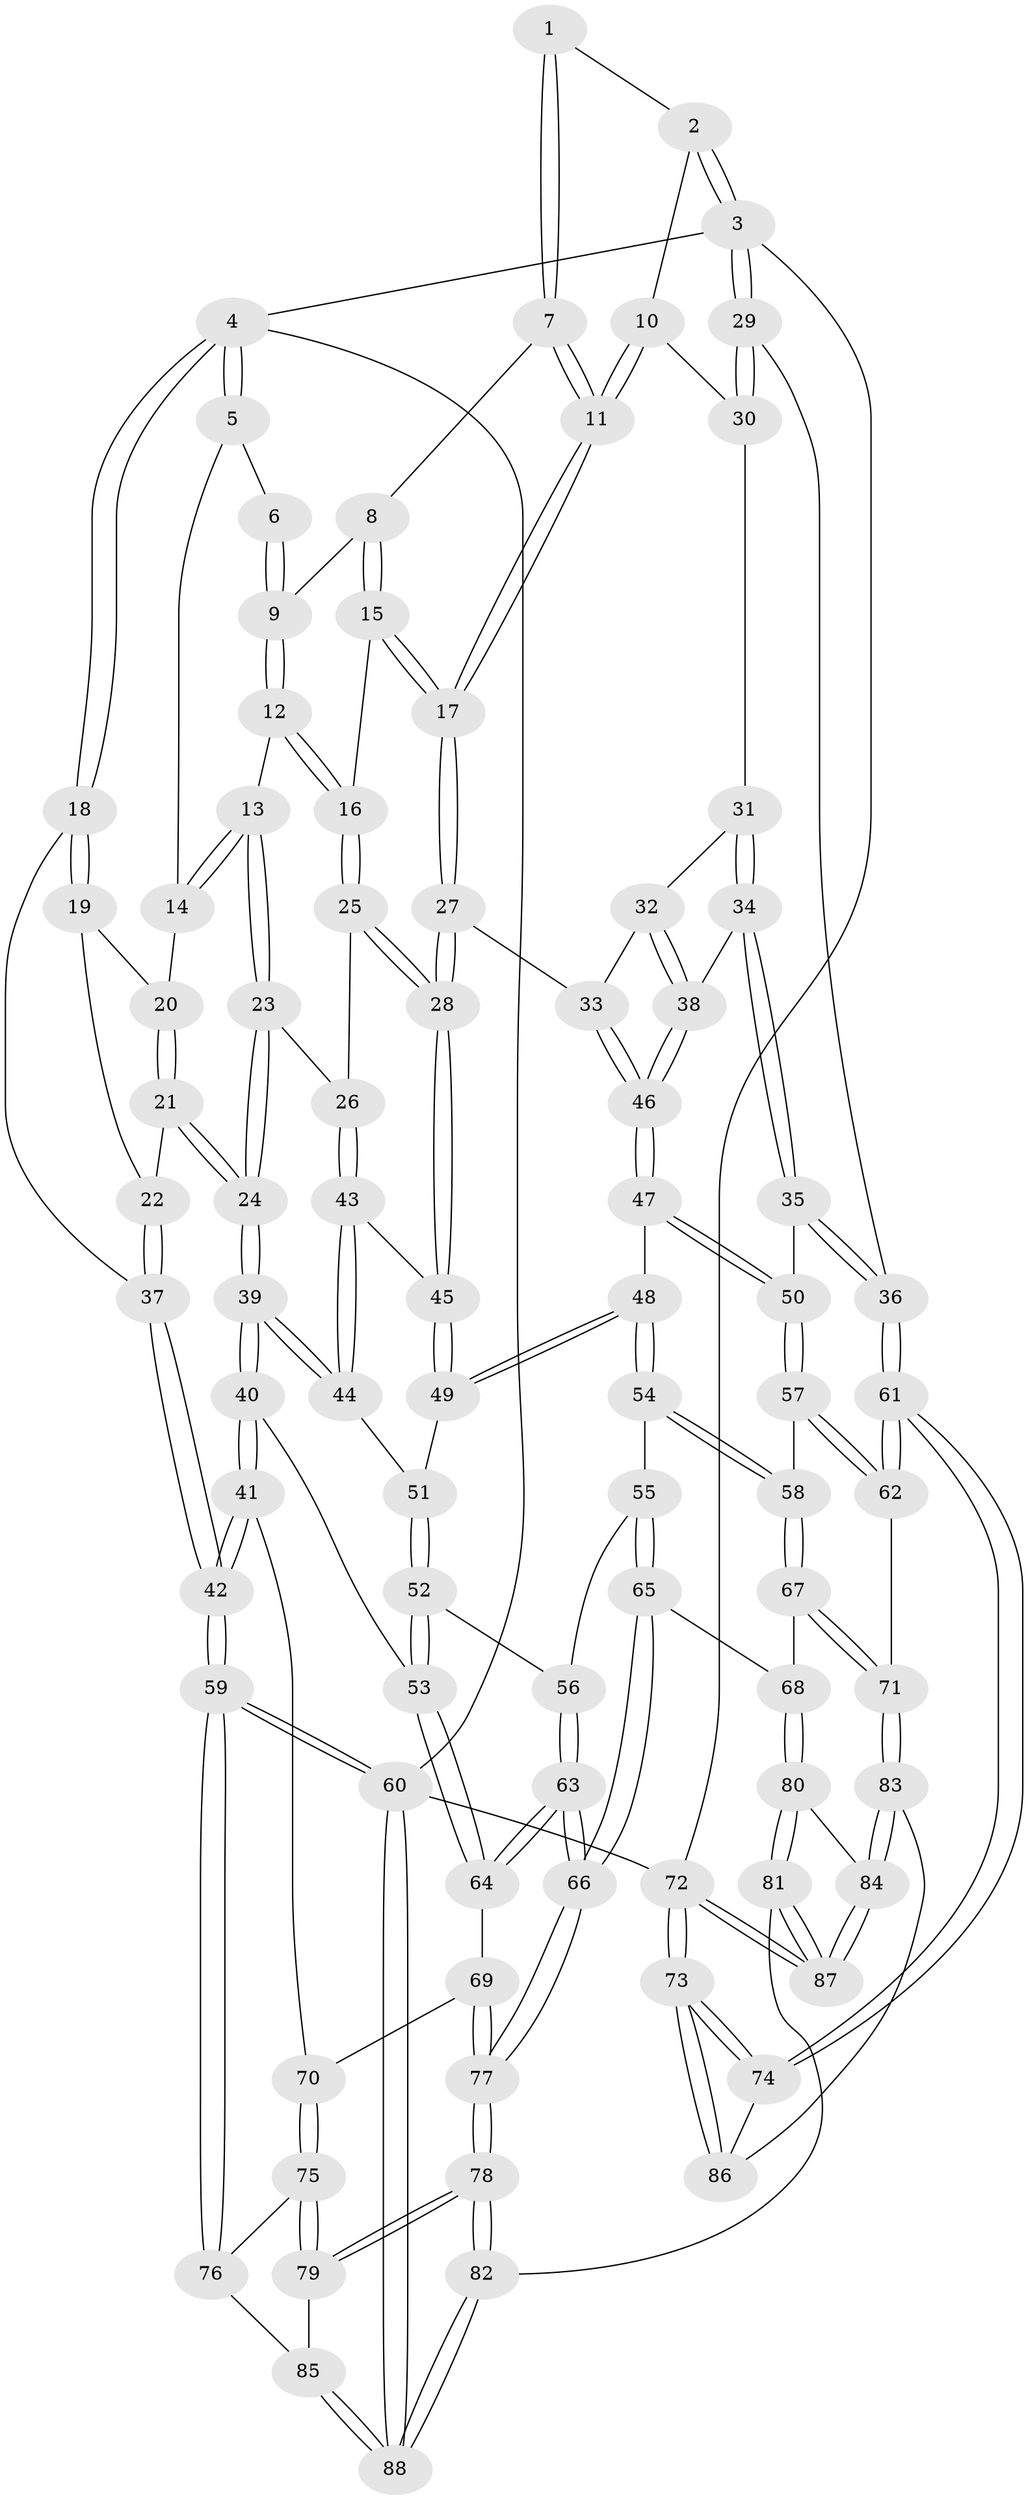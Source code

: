 // coarse degree distribution, {3: 0.21153846153846154, 5: 0.3269230769230769, 8: 0.019230769230769232, 4: 0.40384615384615385, 6: 0.038461538461538464}
// Generated by graph-tools (version 1.1) at 2025/24/03/03/25 07:24:32]
// undirected, 88 vertices, 217 edges
graph export_dot {
graph [start="1"]
  node [color=gray90,style=filled];
  1 [pos="+0.5839095691147974+0"];
  2 [pos="+0.8634248069822241+0"];
  3 [pos="+1+0"];
  4 [pos="+0+0"];
  5 [pos="+0.25624584264794764+0"];
  6 [pos="+0.44937349611111876+0"];
  7 [pos="+0.6154451895999933+0.030561859252593998"];
  8 [pos="+0.5424223102320923+0.0852785906516515"];
  9 [pos="+0.44926864674864947+0"];
  10 [pos="+0.8449473046014903+0.11838835275553698"];
  11 [pos="+0.7468424401239613+0.1529380804423948"];
  12 [pos="+0.41382470800690285+0.1515619531055311"];
  13 [pos="+0.39155458156688333+0.1514453588674553"];
  14 [pos="+0.24121201200919373+0.09706241559319724"];
  15 [pos="+0.5255175185078256+0.10905123190961831"];
  16 [pos="+0.42927495992930975+0.15981551384099638"];
  17 [pos="+0.6899092921916513+0.2190038789071941"];
  18 [pos="+0+0"];
  19 [pos="+0+0.0037024413663276005"];
  20 [pos="+0.21092425874733856+0.12175620178848022"];
  21 [pos="+0.15238767316283244+0.2480311915648738"];
  22 [pos="+0.11147579900811873+0.25141407642680064"];
  23 [pos="+0.32119803927347507+0.2788393499572088"];
  24 [pos="+0.2014897844180937+0.3197706756957492"];
  25 [pos="+0.46230328192608744+0.21818857189741708"];
  26 [pos="+0.39111706519819883+0.3385373267546813"];
  27 [pos="+0.6649630757617895+0.2668298306634246"];
  28 [pos="+0.5911934015332342+0.30515607880757645"];
  29 [pos="+1+0.22508993047754944"];
  30 [pos="+0.8466756466705841+0.1195807791022411"];
  31 [pos="+0.8604293245330175+0.22236165241383685"];
  32 [pos="+0.8170273077150562+0.3415421612505109"];
  33 [pos="+0.6665372096625677+0.2685453356888659"];
  34 [pos="+0.9200603220468166+0.3537240574804292"];
  35 [pos="+1+0.44623594920308585"];
  36 [pos="+1+0.4401870424680752"];
  37 [pos="+0+0.3783734788810992"];
  38 [pos="+0.8308804956312443+0.36783896704885366"];
  39 [pos="+0.23363587701984112+0.4748408864390258"];
  40 [pos="+0.2089109283935379+0.5256642545111784"];
  41 [pos="+0.13195493981852807+0.5895999288974613"];
  42 [pos="+0+0.5346953282863494"];
  43 [pos="+0.39112182590498656+0.33898699318799796"];
  44 [pos="+0.37341705927715835+0.42470963470569745"];
  45 [pos="+0.5775813330509035+0.3435088955562092"];
  46 [pos="+0.7763523149511422+0.4701267574943717"];
  47 [pos="+0.7760528130076308+0.5113642937872355"];
  48 [pos="+0.7198335458471651+0.525077716785896"];
  49 [pos="+0.5524332822119867+0.45073320072750417"];
  50 [pos="+0.8422438926797897+0.5473572776342387"];
  51 [pos="+0.5227600839730645+0.4714118935191201"];
  52 [pos="+0.5000832774228162+0.5699371263117885"];
  53 [pos="+0.4281263893215028+0.6286917446390263"];
  54 [pos="+0.670591857249745+0.6199762190336224"];
  55 [pos="+0.6096983832455979+0.6541227230301899"];
  56 [pos="+0.5887888908536741+0.6479791660888659"];
  57 [pos="+0.8478559941675464+0.6309236944195441"];
  58 [pos="+0.7304120158002511+0.6996413664078897"];
  59 [pos="+0+0.8051970211388808"];
  60 [pos="+0+1"];
  61 [pos="+1+0.7491491423352659"];
  62 [pos="+0.9170772901032213+0.7706995770008864"];
  63 [pos="+0.46181174618974874+0.7888878328336478"];
  64 [pos="+0.4273149918089647+0.6524222197022409"];
  65 [pos="+0.6352738711775608+0.7717877111765663"];
  66 [pos="+0.46165326966259207+0.8576648512900763"];
  67 [pos="+0.7128992528899647+0.7888362089347878"];
  68 [pos="+0.7086638106963289+0.7895191968057101"];
  69 [pos="+0.26017858743916744+0.7374108855578074"];
  70 [pos="+0.14689670166680152+0.6360060477005519"];
  71 [pos="+0.8418718720652419+0.8457713873231718"];
  72 [pos="+1+1"];
  73 [pos="+1+1"];
  74 [pos="+1+1"];
  75 [pos="+0.10616673220814415+0.8061917292313076"];
  76 [pos="+0.09532369387858208+0.8166582339289427"];
  77 [pos="+0.40638293005246856+0.9679791034442264"];
  78 [pos="+0.4039730171649909+0.9932535958124743"];
  79 [pos="+0.18932592949233432+0.8731947016419025"];
  80 [pos="+0.6067071489467294+1"];
  81 [pos="+0.48978785879245135+1"];
  82 [pos="+0.419692631597998+1"];
  83 [pos="+0.8416600487930461+0.8494184602628896"];
  84 [pos="+0.8387768106128357+0.8671204384130643"];
  85 [pos="+0.04378242591508325+0.9723199409705635"];
  86 [pos="+0.9199475559783712+0.8929874640320212"];
  87 [pos="+0.9706887613524673+1"];
  88 [pos="+0+1"];
  1 -- 2;
  1 -- 7;
  1 -- 7;
  2 -- 3;
  2 -- 3;
  2 -- 10;
  3 -- 4;
  3 -- 29;
  3 -- 29;
  3 -- 72;
  4 -- 5;
  4 -- 5;
  4 -- 18;
  4 -- 18;
  4 -- 60;
  5 -- 6;
  5 -- 14;
  6 -- 9;
  6 -- 9;
  7 -- 8;
  7 -- 11;
  7 -- 11;
  8 -- 9;
  8 -- 15;
  8 -- 15;
  9 -- 12;
  9 -- 12;
  10 -- 11;
  10 -- 11;
  10 -- 30;
  11 -- 17;
  11 -- 17;
  12 -- 13;
  12 -- 16;
  12 -- 16;
  13 -- 14;
  13 -- 14;
  13 -- 23;
  13 -- 23;
  14 -- 20;
  15 -- 16;
  15 -- 17;
  15 -- 17;
  16 -- 25;
  16 -- 25;
  17 -- 27;
  17 -- 27;
  18 -- 19;
  18 -- 19;
  18 -- 37;
  19 -- 20;
  19 -- 22;
  20 -- 21;
  20 -- 21;
  21 -- 22;
  21 -- 24;
  21 -- 24;
  22 -- 37;
  22 -- 37;
  23 -- 24;
  23 -- 24;
  23 -- 26;
  24 -- 39;
  24 -- 39;
  25 -- 26;
  25 -- 28;
  25 -- 28;
  26 -- 43;
  26 -- 43;
  27 -- 28;
  27 -- 28;
  27 -- 33;
  28 -- 45;
  28 -- 45;
  29 -- 30;
  29 -- 30;
  29 -- 36;
  30 -- 31;
  31 -- 32;
  31 -- 34;
  31 -- 34;
  32 -- 33;
  32 -- 38;
  32 -- 38;
  33 -- 46;
  33 -- 46;
  34 -- 35;
  34 -- 35;
  34 -- 38;
  35 -- 36;
  35 -- 36;
  35 -- 50;
  36 -- 61;
  36 -- 61;
  37 -- 42;
  37 -- 42;
  38 -- 46;
  38 -- 46;
  39 -- 40;
  39 -- 40;
  39 -- 44;
  39 -- 44;
  40 -- 41;
  40 -- 41;
  40 -- 53;
  41 -- 42;
  41 -- 42;
  41 -- 70;
  42 -- 59;
  42 -- 59;
  43 -- 44;
  43 -- 44;
  43 -- 45;
  44 -- 51;
  45 -- 49;
  45 -- 49;
  46 -- 47;
  46 -- 47;
  47 -- 48;
  47 -- 50;
  47 -- 50;
  48 -- 49;
  48 -- 49;
  48 -- 54;
  48 -- 54;
  49 -- 51;
  50 -- 57;
  50 -- 57;
  51 -- 52;
  51 -- 52;
  52 -- 53;
  52 -- 53;
  52 -- 56;
  53 -- 64;
  53 -- 64;
  54 -- 55;
  54 -- 58;
  54 -- 58;
  55 -- 56;
  55 -- 65;
  55 -- 65;
  56 -- 63;
  56 -- 63;
  57 -- 58;
  57 -- 62;
  57 -- 62;
  58 -- 67;
  58 -- 67;
  59 -- 60;
  59 -- 60;
  59 -- 76;
  59 -- 76;
  60 -- 88;
  60 -- 88;
  60 -- 72;
  61 -- 62;
  61 -- 62;
  61 -- 74;
  61 -- 74;
  62 -- 71;
  63 -- 64;
  63 -- 64;
  63 -- 66;
  63 -- 66;
  64 -- 69;
  65 -- 66;
  65 -- 66;
  65 -- 68;
  66 -- 77;
  66 -- 77;
  67 -- 68;
  67 -- 71;
  67 -- 71;
  68 -- 80;
  68 -- 80;
  69 -- 70;
  69 -- 77;
  69 -- 77;
  70 -- 75;
  70 -- 75;
  71 -- 83;
  71 -- 83;
  72 -- 73;
  72 -- 73;
  72 -- 87;
  72 -- 87;
  73 -- 74;
  73 -- 74;
  73 -- 86;
  73 -- 86;
  74 -- 86;
  75 -- 76;
  75 -- 79;
  75 -- 79;
  76 -- 85;
  77 -- 78;
  77 -- 78;
  78 -- 79;
  78 -- 79;
  78 -- 82;
  78 -- 82;
  79 -- 85;
  80 -- 81;
  80 -- 81;
  80 -- 84;
  81 -- 82;
  81 -- 87;
  81 -- 87;
  82 -- 88;
  82 -- 88;
  83 -- 84;
  83 -- 84;
  83 -- 86;
  84 -- 87;
  84 -- 87;
  85 -- 88;
  85 -- 88;
}
